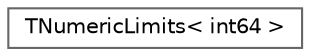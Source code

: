 digraph "Graphical Class Hierarchy"
{
 // INTERACTIVE_SVG=YES
 // LATEX_PDF_SIZE
  bgcolor="transparent";
  edge [fontname=Helvetica,fontsize=10,labelfontname=Helvetica,labelfontsize=10];
  node [fontname=Helvetica,fontsize=10,shape=box,height=0.2,width=0.4];
  rankdir="LR";
  Node0 [id="Node000000",label="TNumericLimits\< int64 \>",height=0.2,width=0.4,color="grey40", fillcolor="white", style="filled",URL="$d0/d75/structTNumericLimits_3_01int64_01_4.html",tooltip=" "];
}
